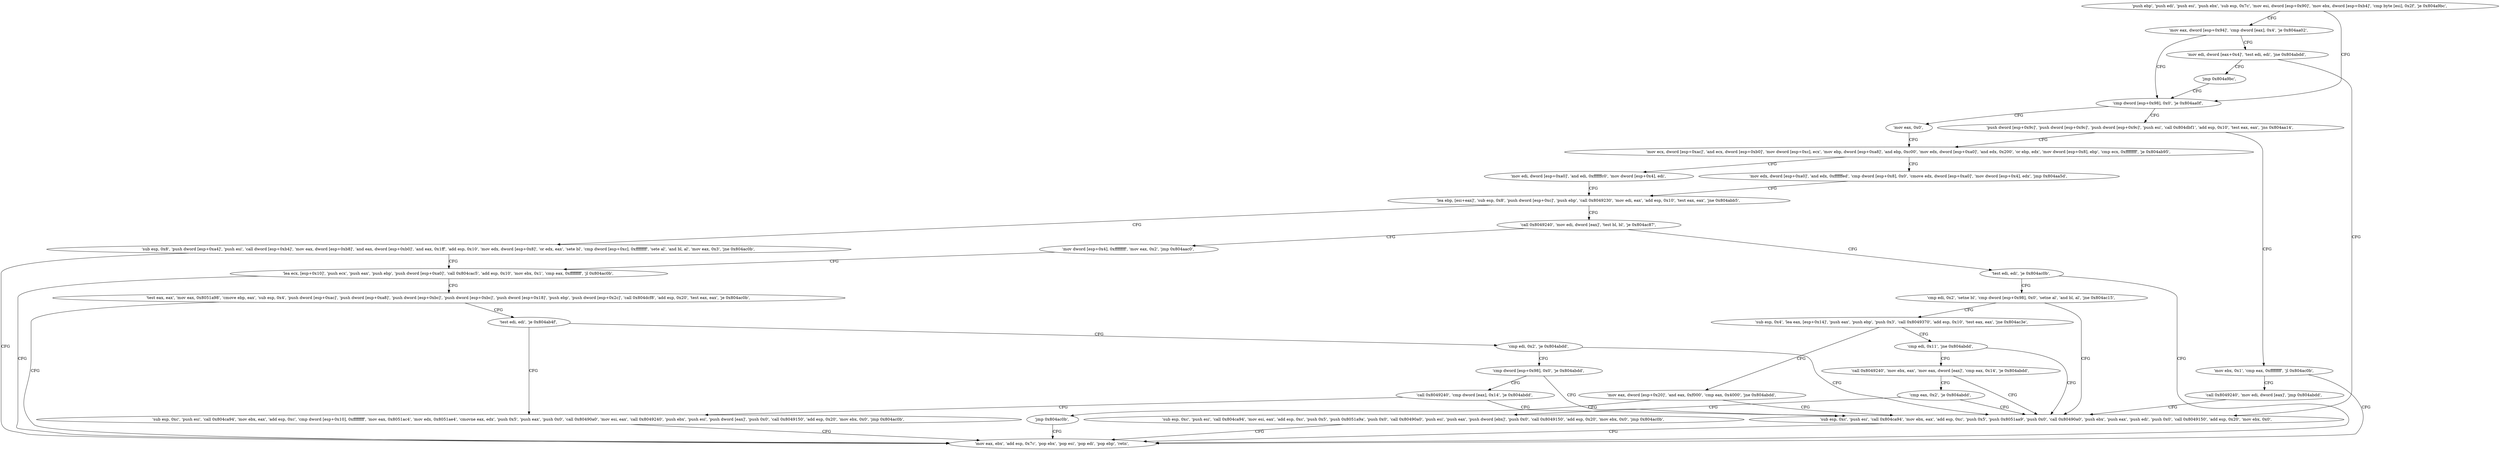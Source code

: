 digraph "func" {
"134523286" [label = "'push ebp', 'push edi', 'push esi', 'push ebx', 'sub esp, 0x7c', 'mov esi, dword [esp+0x90]', 'mov ebx, dword [esp+0xb4]', 'cmp byte [esi], 0x2f', 'je 0x804a9bc', " ]
"134523324" [label = "'cmp dword [esp+0x98], 0x0', 'je 0x804aa0f', " ]
"134523312" [label = "'mov eax, dword [esp+0x94]', 'cmp dword [eax], 0x4', 'je 0x804aa02', " ]
"134523407" [label = "'mov eax, 0x0', " ]
"134523334" [label = "'push dword [esp+0x9c]', 'push dword [esp+0x9c]', 'push dword [esp+0x9c]', 'push esi', 'call 0x804dbf1', 'add esp, 0x10', 'test eax, eax', 'jns 0x804aa14', " ]
"134523394" [label = "'mov edi, dword [eax+0x4]', 'test edi, edi', 'jne 0x804abdd', " ]
"134523412" [label = "'mov ecx, dword [esp+0xac]', 'and ecx, dword [esp+0xb0]', 'mov dword [esp+0xc], ecx', 'mov ebp, dword [esp+0xa8]', 'and ebp, 0xc00', 'mov edx, dword [esp+0xa0]', 'and edx, 0x200', 'or ebp, edx', 'mov dword [esp+0x8], ebp', 'cmp ecx, 0xffffffff', 'je 0x804ab95', " ]
"134523368" [label = "'mov ebx, 0x1', 'cmp eax, 0xffffffff', 'jl 0x804ac0b', " ]
"134523869" [label = "'sub esp, 0xc', 'push esi', 'call 0x804ca94', 'mov ebx, eax', 'add esp, 0xc', 'push 0x5', 'push 0x8051aa9', 'push 0x0', 'call 0x80490a0', 'push ebx', 'push eax', 'push edi', 'push 0x0', 'call 0x8049150', 'add esp, 0x20', 'mov ebx, 0x0', " ]
"134523405" [label = "'jmp 0x804a9bc', " ]
"134523797" [label = "'mov edx, dword [esp+0xa0]', 'and edx, 0xffffffed', 'cmp dword [esp+0x8], 0x0', 'cmove edx, dword [esp+0xa0]', 'mov dword [esp+0x4], edx', 'jmp 0x804aa5d', " ]
"134523485" [label = "'lea ebp, [esi+eax]', 'sub esp, 0x8', 'push dword [esp+0xc]', 'push ebp', 'call 0x8049230', 'mov edi, eax', 'add esp, 0x10', 'test eax, eax', 'jne 0x804abb5', " ]
"134523471" [label = "'mov edi, dword [esp+0xa0]', 'and edi, 0xffffffc0', 'mov dword [esp+0x4], edi', " ]
"134523915" [label = "'mov eax, ebx', 'add esp, 0x7c', 'pop ebx', 'pop esi', 'pop edi', 'pop ebp', 'retn', " ]
"134523382" [label = "'call 0x8049240', 'mov edi, dword [eax]', 'jmp 0x804abdd', " ]
"134523829" [label = "'call 0x8049240', 'mov edi, dword [eax]', 'test bl, bl', 'je 0x804ac87', " ]
"134523514" [label = "'sub esp, 0x8', 'push dword [esp+0xa4]', 'push esi', 'call dword [esp+0xb4]', 'mov eax, dword [esp+0xb8]', 'and eax, dword [esp+0xb0]', 'and eax, 0x1ff', 'add esp, 0x10', 'mov edx, dword [esp+0x8]', 'or edx, eax', 'sete bl', 'cmp dword [esp+0xc], 0xffffffff', 'sete al', 'and bl, al', 'mov eax, 0x3', 'jne 0x804ac0b', " ]
"134524039" [label = "'mov dword [esp+0x4], 0xffffffff', 'mov eax, 0x2', 'jmp 0x804aac0', " ]
"134523844" [label = "'test edi, edi', 'je 0x804ac0b', " ]
"134523584" [label = "'lea ecx, [esp+0x10]', 'push ecx', 'push eax', 'push ebp', 'push dword [esp+0xa0]', 'call 0x804cac5', 'add esp, 0x10', 'mov ebx, 0x1', 'cmp eax, 0xffffffff', 'jl 0x804ac0b', " ]
"134523848" [label = "'cmp edi, 0x2', 'setne bl', 'cmp dword [esp+0x98], 0x0', 'setne al', 'and bl, al', 'jne 0x804ac15', " ]
"134523620" [label = "'test eax, eax', 'mov eax, 0x8051a98', 'cmove ebp, eax', 'sub esp, 0x4', 'push dword [esp+0xac]', 'push dword [esp+0xa8]', 'push dword [esp+0xbc]', 'push dword [esp+0xbc]', 'push dword [esp+0x18]', 'push ebp', 'push dword [esp+0x2c]', 'call 0x804dcf8', 'add esp, 0x20', 'test eax, eax', 'je 0x804ac0b', " ]
"134523925" [label = "'sub esp, 0x4', 'lea eax, [esp+0x14]', 'push eax', 'push ebp', 'push 0x3', 'call 0x8049370', 'add esp, 0x10', 'test eax, eax', 'jne 0x804ac3e', " ]
"134523686" [label = "'test edi, edi', 'je 0x804ab4f', " ]
"134523966" [label = "'cmp edi, 0x11', 'jne 0x804abdd', " ]
"134523948" [label = "'mov eax, dword [esp+0x20]', 'and eax, 0xf000', 'cmp eax, 0x4000', 'jne 0x804abdd', " ]
"134523727" [label = "'sub esp, 0xc', 'push esi', 'call 0x804ca94', 'mov ebx, eax', 'add esp, 0xc', 'cmp dword [esp+0x10], 0xffffffff', 'mov eax, 0x8051ac4', 'mov edx, 0x8051ae4', 'cmovne eax, edx', 'push 0x5', 'push eax', 'push 0x0', 'call 0x80490a0', 'mov esi, eax', 'call 0x8049240', 'push ebx', 'push esi', 'push dword [eax]', 'push 0x0', 'call 0x8049150', 'add esp, 0x20', 'mov ebx, 0x0', 'jmp 0x804ac0b', " ]
"134523690" [label = "'cmp edi, 0x2', 'je 0x804abdd', " ]
"134523971" [label = "'call 0x8049240', 'mov ebx, eax', 'mov eax, dword [eax]', 'cmp eax, 0x14', 'je 0x804abdd', " ]
"134523964" [label = "'jmp 0x804ac0b', " ]
"134523699" [label = "'cmp dword [esp+0x98], 0x0', 'je 0x804abdd', " ]
"134523985" [label = "'cmp eax, 0x2', 'je 0x804abdd', " ]
"134523713" [label = "'call 0x8049240', 'cmp dword [eax], 0x14', 'je 0x804abdd', " ]
"134523990" [label = "'sub esp, 0xc', 'push esi', 'call 0x804ca94', 'mov esi, eax', 'add esp, 0xc', 'push 0x5', 'push 0x8051a9a', 'push 0x0', 'call 0x80490a0', 'push esi', 'push eax', 'push dword [ebx]', 'push 0x0', 'call 0x8049150', 'add esp, 0x20', 'mov ebx, 0x0', 'jmp 0x804ac0b', " ]
"134523286" -> "134523324" [ label = "CFG" ]
"134523286" -> "134523312" [ label = "CFG" ]
"134523324" -> "134523407" [ label = "CFG" ]
"134523324" -> "134523334" [ label = "CFG" ]
"134523312" -> "134523394" [ label = "CFG" ]
"134523312" -> "134523324" [ label = "CFG" ]
"134523407" -> "134523412" [ label = "CFG" ]
"134523334" -> "134523412" [ label = "CFG" ]
"134523334" -> "134523368" [ label = "CFG" ]
"134523394" -> "134523869" [ label = "CFG" ]
"134523394" -> "134523405" [ label = "CFG" ]
"134523412" -> "134523797" [ label = "CFG" ]
"134523412" -> "134523471" [ label = "CFG" ]
"134523368" -> "134523915" [ label = "CFG" ]
"134523368" -> "134523382" [ label = "CFG" ]
"134523869" -> "134523915" [ label = "CFG" ]
"134523405" -> "134523324" [ label = "CFG" ]
"134523797" -> "134523485" [ label = "CFG" ]
"134523485" -> "134523829" [ label = "CFG" ]
"134523485" -> "134523514" [ label = "CFG" ]
"134523471" -> "134523485" [ label = "CFG" ]
"134523382" -> "134523869" [ label = "CFG" ]
"134523829" -> "134524039" [ label = "CFG" ]
"134523829" -> "134523844" [ label = "CFG" ]
"134523514" -> "134523915" [ label = "CFG" ]
"134523514" -> "134523584" [ label = "CFG" ]
"134524039" -> "134523584" [ label = "CFG" ]
"134523844" -> "134523915" [ label = "CFG" ]
"134523844" -> "134523848" [ label = "CFG" ]
"134523584" -> "134523915" [ label = "CFG" ]
"134523584" -> "134523620" [ label = "CFG" ]
"134523848" -> "134523925" [ label = "CFG" ]
"134523848" -> "134523869" [ label = "CFG" ]
"134523620" -> "134523915" [ label = "CFG" ]
"134523620" -> "134523686" [ label = "CFG" ]
"134523925" -> "134523966" [ label = "CFG" ]
"134523925" -> "134523948" [ label = "CFG" ]
"134523686" -> "134523727" [ label = "CFG" ]
"134523686" -> "134523690" [ label = "CFG" ]
"134523966" -> "134523869" [ label = "CFG" ]
"134523966" -> "134523971" [ label = "CFG" ]
"134523948" -> "134523869" [ label = "CFG" ]
"134523948" -> "134523964" [ label = "CFG" ]
"134523727" -> "134523915" [ label = "CFG" ]
"134523690" -> "134523869" [ label = "CFG" ]
"134523690" -> "134523699" [ label = "CFG" ]
"134523971" -> "134523869" [ label = "CFG" ]
"134523971" -> "134523985" [ label = "CFG" ]
"134523964" -> "134523915" [ label = "CFG" ]
"134523699" -> "134523869" [ label = "CFG" ]
"134523699" -> "134523713" [ label = "CFG" ]
"134523985" -> "134523869" [ label = "CFG" ]
"134523985" -> "134523990" [ label = "CFG" ]
"134523713" -> "134523869" [ label = "CFG" ]
"134523713" -> "134523727" [ label = "CFG" ]
"134523990" -> "134523915" [ label = "CFG" ]
}

